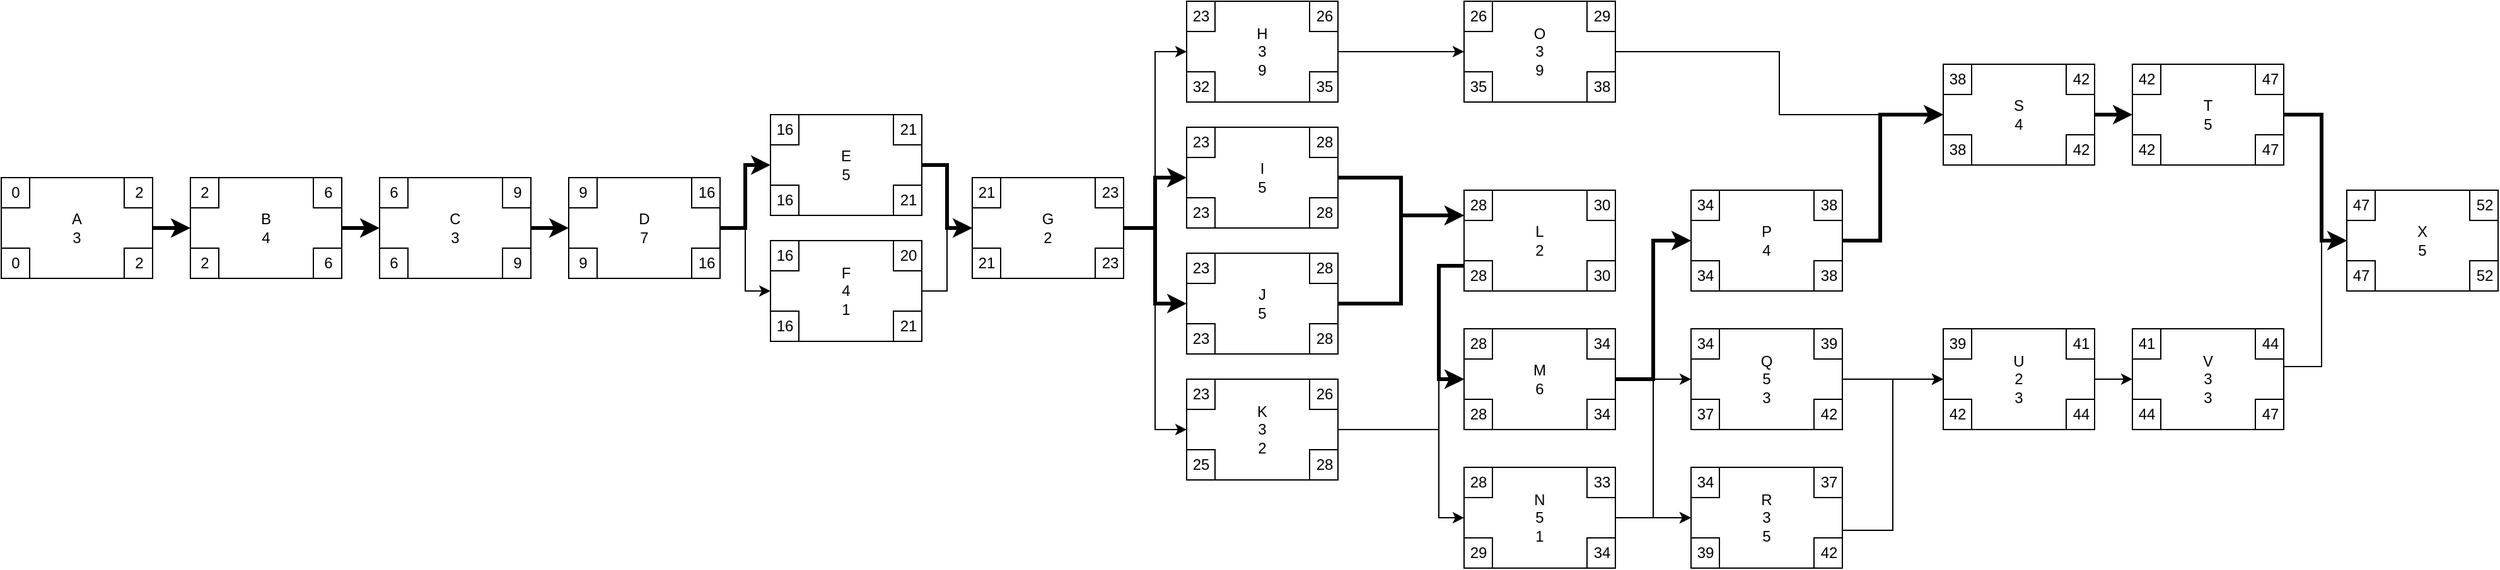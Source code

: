 <mxfile version="15.7.0" type="github">
  <diagram id="p89gda-t_rR-_157VG8q" name="Page-1">
    <mxGraphModel dx="1221" dy="681" grid="1" gridSize="10" guides="1" tooltips="1" connect="1" arrows="1" fold="1" page="1" pageScale="1" pageWidth="1169" pageHeight="827" math="0" shadow="0">
      <root>
        <mxCell id="0" />
        <mxCell id="1" parent="0" />
        <mxCell id="XUeTVqkeQpvu_R8YUDly-65" value="" style="group" parent="1" vertex="1" connectable="0">
          <mxGeometry x="30" y="150" width="120" height="80" as="geometry" />
        </mxCell>
        <mxCell id="XUeTVqkeQpvu_R8YUDly-1" value="A&lt;br&gt;3" style="rounded=0;whiteSpace=wrap;html=1;" parent="XUeTVqkeQpvu_R8YUDly-65" vertex="1">
          <mxGeometry width="120" height="80" as="geometry" />
        </mxCell>
        <mxCell id="XUeTVqkeQpvu_R8YUDly-57" value="0" style="rounded=0;whiteSpace=wrap;html=1;" parent="XUeTVqkeQpvu_R8YUDly-65" vertex="1">
          <mxGeometry y="56" width="22.5" height="24" as="geometry" />
        </mxCell>
        <mxCell id="XUeTVqkeQpvu_R8YUDly-58" value="0" style="rounded=0;whiteSpace=wrap;html=1;" parent="XUeTVqkeQpvu_R8YUDly-65" vertex="1">
          <mxGeometry width="22.5" height="24" as="geometry" />
        </mxCell>
        <mxCell id="XUeTVqkeQpvu_R8YUDly-59" value="2" style="rounded=0;whiteSpace=wrap;html=1;" parent="XUeTVqkeQpvu_R8YUDly-65" vertex="1">
          <mxGeometry x="97.5" width="22.5" height="24" as="geometry" />
        </mxCell>
        <mxCell id="XUeTVqkeQpvu_R8YUDly-60" value="2" style="rounded=0;whiteSpace=wrap;html=1;" parent="XUeTVqkeQpvu_R8YUDly-65" vertex="1">
          <mxGeometry x="97.5" y="56" width="22.5" height="24" as="geometry" />
        </mxCell>
        <mxCell id="XUeTVqkeQpvu_R8YUDly-72" value="" style="group" parent="1" vertex="1" connectable="0">
          <mxGeometry x="180" y="150" width="120" height="80" as="geometry" />
        </mxCell>
        <mxCell id="XUeTVqkeQpvu_R8YUDly-73" value="B&lt;br&gt;4" style="rounded=0;whiteSpace=wrap;html=1;" parent="XUeTVqkeQpvu_R8YUDly-72" vertex="1">
          <mxGeometry width="120" height="80" as="geometry" />
        </mxCell>
        <mxCell id="XUeTVqkeQpvu_R8YUDly-74" value="2" style="rounded=0;whiteSpace=wrap;html=1;" parent="XUeTVqkeQpvu_R8YUDly-72" vertex="1">
          <mxGeometry y="56" width="22.5" height="24" as="geometry" />
        </mxCell>
        <mxCell id="XUeTVqkeQpvu_R8YUDly-75" value="2" style="rounded=0;whiteSpace=wrap;html=1;" parent="XUeTVqkeQpvu_R8YUDly-72" vertex="1">
          <mxGeometry width="22.5" height="24" as="geometry" />
        </mxCell>
        <mxCell id="XUeTVqkeQpvu_R8YUDly-76" value="6" style="rounded=0;whiteSpace=wrap;html=1;" parent="XUeTVqkeQpvu_R8YUDly-72" vertex="1">
          <mxGeometry x="97.5" width="22.5" height="24" as="geometry" />
        </mxCell>
        <mxCell id="XUeTVqkeQpvu_R8YUDly-77" value="6" style="rounded=0;whiteSpace=wrap;html=1;" parent="XUeTVqkeQpvu_R8YUDly-72" vertex="1">
          <mxGeometry x="97.5" y="56" width="22.5" height="24" as="geometry" />
        </mxCell>
        <mxCell id="XUeTVqkeQpvu_R8YUDly-78" value="9" style="group" parent="1" vertex="1" connectable="0">
          <mxGeometry x="330" y="150" width="120" height="80" as="geometry" />
        </mxCell>
        <mxCell id="XUeTVqkeQpvu_R8YUDly-79" value="C&lt;br&gt;3" style="rounded=0;whiteSpace=wrap;html=1;" parent="XUeTVqkeQpvu_R8YUDly-78" vertex="1">
          <mxGeometry width="120" height="80" as="geometry" />
        </mxCell>
        <mxCell id="XUeTVqkeQpvu_R8YUDly-80" value="6" style="rounded=0;whiteSpace=wrap;html=1;" parent="XUeTVqkeQpvu_R8YUDly-78" vertex="1">
          <mxGeometry y="56" width="22.5" height="24" as="geometry" />
        </mxCell>
        <mxCell id="XUeTVqkeQpvu_R8YUDly-81" value="6" style="rounded=0;whiteSpace=wrap;html=1;" parent="XUeTVqkeQpvu_R8YUDly-78" vertex="1">
          <mxGeometry width="22.5" height="24" as="geometry" />
        </mxCell>
        <mxCell id="XUeTVqkeQpvu_R8YUDly-82" value="9" style="rounded=0;whiteSpace=wrap;html=1;" parent="XUeTVqkeQpvu_R8YUDly-78" vertex="1">
          <mxGeometry x="97.5" width="22.5" height="24" as="geometry" />
        </mxCell>
        <mxCell id="XUeTVqkeQpvu_R8YUDly-83" value="9" style="rounded=0;whiteSpace=wrap;html=1;" parent="XUeTVqkeQpvu_R8YUDly-78" vertex="1">
          <mxGeometry x="97.5" y="56" width="22.5" height="24" as="geometry" />
        </mxCell>
        <mxCell id="XUeTVqkeQpvu_R8YUDly-84" value="" style="group" parent="1" vertex="1" connectable="0">
          <mxGeometry x="480" y="150" width="120" height="80" as="geometry" />
        </mxCell>
        <mxCell id="XUeTVqkeQpvu_R8YUDly-85" value="D&lt;br&gt;7" style="rounded=0;whiteSpace=wrap;html=1;" parent="XUeTVqkeQpvu_R8YUDly-84" vertex="1">
          <mxGeometry width="120" height="80" as="geometry" />
        </mxCell>
        <mxCell id="XUeTVqkeQpvu_R8YUDly-86" value="9" style="rounded=0;whiteSpace=wrap;html=1;" parent="XUeTVqkeQpvu_R8YUDly-84" vertex="1">
          <mxGeometry y="56" width="22.5" height="24" as="geometry" />
        </mxCell>
        <mxCell id="XUeTVqkeQpvu_R8YUDly-87" value="9" style="rounded=0;whiteSpace=wrap;html=1;" parent="XUeTVqkeQpvu_R8YUDly-84" vertex="1">
          <mxGeometry width="22.5" height="24" as="geometry" />
        </mxCell>
        <mxCell id="XUeTVqkeQpvu_R8YUDly-88" value="16" style="rounded=0;whiteSpace=wrap;html=1;" parent="XUeTVqkeQpvu_R8YUDly-84" vertex="1">
          <mxGeometry x="97.5" width="22.5" height="24" as="geometry" />
        </mxCell>
        <mxCell id="XUeTVqkeQpvu_R8YUDly-89" value="16" style="rounded=0;whiteSpace=wrap;html=1;" parent="XUeTVqkeQpvu_R8YUDly-84" vertex="1">
          <mxGeometry x="97.5" y="56" width="22.5" height="24" as="geometry" />
        </mxCell>
        <mxCell id="XUeTVqkeQpvu_R8YUDly-96" value="" style="group" parent="1" vertex="1" connectable="0">
          <mxGeometry x="640" y="100" width="120" height="80" as="geometry" />
        </mxCell>
        <mxCell id="XUeTVqkeQpvu_R8YUDly-97" value="E&lt;br&gt;5" style="rounded=0;whiteSpace=wrap;html=1;" parent="XUeTVqkeQpvu_R8YUDly-96" vertex="1">
          <mxGeometry width="120" height="80" as="geometry" />
        </mxCell>
        <mxCell id="XUeTVqkeQpvu_R8YUDly-98" value="16" style="rounded=0;whiteSpace=wrap;html=1;" parent="XUeTVqkeQpvu_R8YUDly-96" vertex="1">
          <mxGeometry y="56" width="22.5" height="24" as="geometry" />
        </mxCell>
        <mxCell id="XUeTVqkeQpvu_R8YUDly-99" value="16" style="rounded=0;whiteSpace=wrap;html=1;" parent="XUeTVqkeQpvu_R8YUDly-96" vertex="1">
          <mxGeometry width="22.5" height="24" as="geometry" />
        </mxCell>
        <mxCell id="XUeTVqkeQpvu_R8YUDly-100" value="21" style="rounded=0;whiteSpace=wrap;html=1;" parent="XUeTVqkeQpvu_R8YUDly-96" vertex="1">
          <mxGeometry x="97.5" width="22.5" height="24" as="geometry" />
        </mxCell>
        <mxCell id="XUeTVqkeQpvu_R8YUDly-101" value="21" style="rounded=0;whiteSpace=wrap;html=1;" parent="XUeTVqkeQpvu_R8YUDly-96" vertex="1">
          <mxGeometry x="97.5" y="56" width="22.5" height="24" as="geometry" />
        </mxCell>
        <mxCell id="XUeTVqkeQpvu_R8YUDly-102" value="" style="group" parent="1" vertex="1" connectable="0">
          <mxGeometry x="640" y="200" width="120" height="80" as="geometry" />
        </mxCell>
        <mxCell id="XUeTVqkeQpvu_R8YUDly-103" value="F&lt;br&gt;4&lt;br&gt;1" style="rounded=0;whiteSpace=wrap;html=1;" parent="XUeTVqkeQpvu_R8YUDly-102" vertex="1">
          <mxGeometry width="120" height="80" as="geometry" />
        </mxCell>
        <mxCell id="XUeTVqkeQpvu_R8YUDly-104" value="16" style="rounded=0;whiteSpace=wrap;html=1;" parent="XUeTVqkeQpvu_R8YUDly-102" vertex="1">
          <mxGeometry y="56" width="22.5" height="24" as="geometry" />
        </mxCell>
        <mxCell id="XUeTVqkeQpvu_R8YUDly-105" value="16" style="rounded=0;whiteSpace=wrap;html=1;" parent="XUeTVqkeQpvu_R8YUDly-102" vertex="1">
          <mxGeometry width="22.5" height="24" as="geometry" />
        </mxCell>
        <mxCell id="XUeTVqkeQpvu_R8YUDly-106" value="20" style="rounded=0;whiteSpace=wrap;html=1;" parent="XUeTVqkeQpvu_R8YUDly-102" vertex="1">
          <mxGeometry x="97.5" width="22.5" height="24" as="geometry" />
        </mxCell>
        <mxCell id="XUeTVqkeQpvu_R8YUDly-107" value="21" style="rounded=0;whiteSpace=wrap;html=1;" parent="XUeTVqkeQpvu_R8YUDly-102" vertex="1">
          <mxGeometry x="97.5" y="56" width="22.5" height="24" as="geometry" />
        </mxCell>
        <mxCell id="XUeTVqkeQpvu_R8YUDly-108" value="" style="group" parent="1" vertex="1" connectable="0">
          <mxGeometry x="970" y="210" width="120" height="80" as="geometry" />
        </mxCell>
        <mxCell id="XUeTVqkeQpvu_R8YUDly-109" value="J&lt;br&gt;5" style="rounded=0;whiteSpace=wrap;html=1;" parent="XUeTVqkeQpvu_R8YUDly-108" vertex="1">
          <mxGeometry width="120" height="80" as="geometry" />
        </mxCell>
        <mxCell id="XUeTVqkeQpvu_R8YUDly-110" value="23" style="rounded=0;whiteSpace=wrap;html=1;" parent="XUeTVqkeQpvu_R8YUDly-108" vertex="1">
          <mxGeometry y="56" width="22.5" height="24" as="geometry" />
        </mxCell>
        <mxCell id="XUeTVqkeQpvu_R8YUDly-111" value="23" style="rounded=0;whiteSpace=wrap;html=1;" parent="XUeTVqkeQpvu_R8YUDly-108" vertex="1">
          <mxGeometry width="22.5" height="24" as="geometry" />
        </mxCell>
        <mxCell id="XUeTVqkeQpvu_R8YUDly-112" value="28" style="rounded=0;whiteSpace=wrap;html=1;" parent="XUeTVqkeQpvu_R8YUDly-108" vertex="1">
          <mxGeometry x="97.5" width="22.5" height="24" as="geometry" />
        </mxCell>
        <mxCell id="XUeTVqkeQpvu_R8YUDly-113" value="28" style="rounded=0;whiteSpace=wrap;html=1;" parent="XUeTVqkeQpvu_R8YUDly-108" vertex="1">
          <mxGeometry x="97.5" y="56" width="22.5" height="24" as="geometry" />
        </mxCell>
        <mxCell id="XUeTVqkeQpvu_R8YUDly-114" value="" style="group" parent="1" vertex="1" connectable="0">
          <mxGeometry x="970" y="10" width="120" height="80" as="geometry" />
        </mxCell>
        <mxCell id="XUeTVqkeQpvu_R8YUDly-115" value="H&lt;br&gt;3&lt;br&gt;9" style="rounded=0;whiteSpace=wrap;html=1;" parent="XUeTVqkeQpvu_R8YUDly-114" vertex="1">
          <mxGeometry width="120" height="80" as="geometry" />
        </mxCell>
        <mxCell id="XUeTVqkeQpvu_R8YUDly-116" value="32" style="rounded=0;whiteSpace=wrap;html=1;" parent="XUeTVqkeQpvu_R8YUDly-114" vertex="1">
          <mxGeometry y="56" width="22.5" height="24" as="geometry" />
        </mxCell>
        <mxCell id="XUeTVqkeQpvu_R8YUDly-117" value="23" style="rounded=0;whiteSpace=wrap;html=1;" parent="XUeTVqkeQpvu_R8YUDly-114" vertex="1">
          <mxGeometry width="22.5" height="24" as="geometry" />
        </mxCell>
        <mxCell id="XUeTVqkeQpvu_R8YUDly-118" value="26" style="rounded=0;whiteSpace=wrap;html=1;" parent="XUeTVqkeQpvu_R8YUDly-114" vertex="1">
          <mxGeometry x="97.5" width="22.5" height="24" as="geometry" />
        </mxCell>
        <mxCell id="XUeTVqkeQpvu_R8YUDly-119" value="35" style="rounded=0;whiteSpace=wrap;html=1;" parent="XUeTVqkeQpvu_R8YUDly-114" vertex="1">
          <mxGeometry x="97.5" y="56" width="22.5" height="24" as="geometry" />
        </mxCell>
        <mxCell id="XUeTVqkeQpvu_R8YUDly-120" value="" style="group" parent="1" vertex="1" connectable="0">
          <mxGeometry x="970" y="110" width="120" height="80" as="geometry" />
        </mxCell>
        <mxCell id="XUeTVqkeQpvu_R8YUDly-121" value="I&lt;br&gt;5" style="rounded=0;whiteSpace=wrap;html=1;" parent="XUeTVqkeQpvu_R8YUDly-120" vertex="1">
          <mxGeometry width="120" height="80" as="geometry" />
        </mxCell>
        <mxCell id="XUeTVqkeQpvu_R8YUDly-122" value="23" style="rounded=0;whiteSpace=wrap;html=1;" parent="XUeTVqkeQpvu_R8YUDly-120" vertex="1">
          <mxGeometry y="56" width="22.5" height="24" as="geometry" />
        </mxCell>
        <mxCell id="XUeTVqkeQpvu_R8YUDly-123" value="23" style="rounded=0;whiteSpace=wrap;html=1;" parent="XUeTVqkeQpvu_R8YUDly-120" vertex="1">
          <mxGeometry width="22.5" height="24" as="geometry" />
        </mxCell>
        <mxCell id="XUeTVqkeQpvu_R8YUDly-124" value="28" style="rounded=0;whiteSpace=wrap;html=1;" parent="XUeTVqkeQpvu_R8YUDly-120" vertex="1">
          <mxGeometry x="97.5" width="22.5" height="24" as="geometry" />
        </mxCell>
        <mxCell id="XUeTVqkeQpvu_R8YUDly-125" value="28" style="rounded=0;whiteSpace=wrap;html=1;" parent="XUeTVqkeQpvu_R8YUDly-120" vertex="1">
          <mxGeometry x="97.5" y="56" width="22.5" height="24" as="geometry" />
        </mxCell>
        <mxCell id="XUeTVqkeQpvu_R8YUDly-126" value="" style="group" parent="1" vertex="1" connectable="0">
          <mxGeometry x="800" y="150" width="120" height="80" as="geometry" />
        </mxCell>
        <mxCell id="XUeTVqkeQpvu_R8YUDly-127" value="G&lt;br&gt;2" style="rounded=0;whiteSpace=wrap;html=1;" parent="XUeTVqkeQpvu_R8YUDly-126" vertex="1">
          <mxGeometry width="120" height="80" as="geometry" />
        </mxCell>
        <mxCell id="XUeTVqkeQpvu_R8YUDly-128" value="21" style="rounded=0;whiteSpace=wrap;html=1;" parent="XUeTVqkeQpvu_R8YUDly-126" vertex="1">
          <mxGeometry y="56" width="22.5" height="24" as="geometry" />
        </mxCell>
        <mxCell id="XUeTVqkeQpvu_R8YUDly-129" value="21" style="rounded=0;whiteSpace=wrap;html=1;" parent="XUeTVqkeQpvu_R8YUDly-126" vertex="1">
          <mxGeometry width="22.5" height="24" as="geometry" />
        </mxCell>
        <mxCell id="XUeTVqkeQpvu_R8YUDly-130" value="23" style="rounded=0;whiteSpace=wrap;html=1;" parent="XUeTVqkeQpvu_R8YUDly-126" vertex="1">
          <mxGeometry x="97.5" width="22.5" height="24" as="geometry" />
        </mxCell>
        <mxCell id="XUeTVqkeQpvu_R8YUDly-131" value="23" style="rounded=0;whiteSpace=wrap;html=1;" parent="XUeTVqkeQpvu_R8YUDly-126" vertex="1">
          <mxGeometry x="97.5" y="56" width="22.5" height="24" as="geometry" />
        </mxCell>
        <mxCell id="XUeTVqkeQpvu_R8YUDly-132" value="" style="group" parent="1" vertex="1" connectable="0">
          <mxGeometry x="970" y="310" width="120" height="80" as="geometry" />
        </mxCell>
        <mxCell id="XUeTVqkeQpvu_R8YUDly-133" value="K&lt;br&gt;3&lt;br&gt;2" style="rounded=0;whiteSpace=wrap;html=1;" parent="XUeTVqkeQpvu_R8YUDly-132" vertex="1">
          <mxGeometry width="120" height="80" as="geometry" />
        </mxCell>
        <mxCell id="XUeTVqkeQpvu_R8YUDly-134" value="25" style="rounded=0;whiteSpace=wrap;html=1;" parent="XUeTVqkeQpvu_R8YUDly-132" vertex="1">
          <mxGeometry y="56" width="22.5" height="24" as="geometry" />
        </mxCell>
        <mxCell id="XUeTVqkeQpvu_R8YUDly-135" value="23" style="rounded=0;whiteSpace=wrap;html=1;" parent="XUeTVqkeQpvu_R8YUDly-132" vertex="1">
          <mxGeometry width="22.5" height="24" as="geometry" />
        </mxCell>
        <mxCell id="XUeTVqkeQpvu_R8YUDly-136" value="26" style="rounded=0;whiteSpace=wrap;html=1;" parent="XUeTVqkeQpvu_R8YUDly-132" vertex="1">
          <mxGeometry x="97.5" width="22.5" height="24" as="geometry" />
        </mxCell>
        <mxCell id="XUeTVqkeQpvu_R8YUDly-137" value="28" style="rounded=0;whiteSpace=wrap;html=1;" parent="XUeTVqkeQpvu_R8YUDly-132" vertex="1">
          <mxGeometry x="97.5" y="56" width="22.5" height="24" as="geometry" />
        </mxCell>
        <mxCell id="XUeTVqkeQpvu_R8YUDly-138" value="28" style="group" parent="1" vertex="1" connectable="0">
          <mxGeometry x="1190" y="160" width="120" height="80" as="geometry" />
        </mxCell>
        <mxCell id="XUeTVqkeQpvu_R8YUDly-139" value="L&lt;br&gt;2" style="rounded=0;whiteSpace=wrap;html=1;" parent="XUeTVqkeQpvu_R8YUDly-138" vertex="1">
          <mxGeometry width="120" height="80" as="geometry" />
        </mxCell>
        <mxCell id="XUeTVqkeQpvu_R8YUDly-140" value="28" style="rounded=0;whiteSpace=wrap;html=1;" parent="XUeTVqkeQpvu_R8YUDly-138" vertex="1">
          <mxGeometry y="56" width="22.5" height="24" as="geometry" />
        </mxCell>
        <mxCell id="XUeTVqkeQpvu_R8YUDly-141" value="28" style="rounded=0;whiteSpace=wrap;html=1;" parent="XUeTVqkeQpvu_R8YUDly-138" vertex="1">
          <mxGeometry width="22.5" height="24" as="geometry" />
        </mxCell>
        <mxCell id="XUeTVqkeQpvu_R8YUDly-142" value="30" style="rounded=0;whiteSpace=wrap;html=1;" parent="XUeTVqkeQpvu_R8YUDly-138" vertex="1">
          <mxGeometry x="97.5" width="22.5" height="24" as="geometry" />
        </mxCell>
        <mxCell id="XUeTVqkeQpvu_R8YUDly-143" value="30" style="rounded=0;whiteSpace=wrap;html=1;" parent="XUeTVqkeQpvu_R8YUDly-138" vertex="1">
          <mxGeometry x="97.5" y="56" width="22.5" height="24" as="geometry" />
        </mxCell>
        <mxCell id="XUeTVqkeQpvu_R8YUDly-144" value="" style="group" parent="1" vertex="1" connectable="0">
          <mxGeometry x="1190" y="10" width="120" height="80" as="geometry" />
        </mxCell>
        <mxCell id="XUeTVqkeQpvu_R8YUDly-145" value="O&lt;br&gt;3&lt;br&gt;9" style="rounded=0;whiteSpace=wrap;html=1;" parent="XUeTVqkeQpvu_R8YUDly-144" vertex="1">
          <mxGeometry width="120" height="80" as="geometry" />
        </mxCell>
        <mxCell id="XUeTVqkeQpvu_R8YUDly-146" value="35" style="rounded=0;whiteSpace=wrap;html=1;" parent="XUeTVqkeQpvu_R8YUDly-144" vertex="1">
          <mxGeometry y="56" width="22.5" height="24" as="geometry" />
        </mxCell>
        <mxCell id="XUeTVqkeQpvu_R8YUDly-147" value="26" style="rounded=0;whiteSpace=wrap;html=1;" parent="XUeTVqkeQpvu_R8YUDly-144" vertex="1">
          <mxGeometry width="22.5" height="24" as="geometry" />
        </mxCell>
        <mxCell id="XUeTVqkeQpvu_R8YUDly-148" value="29" style="rounded=0;whiteSpace=wrap;html=1;" parent="XUeTVqkeQpvu_R8YUDly-144" vertex="1">
          <mxGeometry x="97.5" width="22.5" height="24" as="geometry" />
        </mxCell>
        <mxCell id="XUeTVqkeQpvu_R8YUDly-149" value="38" style="rounded=0;whiteSpace=wrap;html=1;" parent="XUeTVqkeQpvu_R8YUDly-144" vertex="1">
          <mxGeometry x="97.5" y="56" width="22.5" height="24" as="geometry" />
        </mxCell>
        <mxCell id="XUeTVqkeQpvu_R8YUDly-150" value="34" style="group" parent="1" vertex="1" connectable="0">
          <mxGeometry x="1190" y="270" width="120" height="80" as="geometry" />
        </mxCell>
        <mxCell id="XUeTVqkeQpvu_R8YUDly-151" value="M&lt;br&gt;6" style="rounded=0;whiteSpace=wrap;html=1;" parent="XUeTVqkeQpvu_R8YUDly-150" vertex="1">
          <mxGeometry width="120" height="80" as="geometry" />
        </mxCell>
        <mxCell id="XUeTVqkeQpvu_R8YUDly-152" value="28" style="rounded=0;whiteSpace=wrap;html=1;" parent="XUeTVqkeQpvu_R8YUDly-150" vertex="1">
          <mxGeometry y="56" width="22.5" height="24" as="geometry" />
        </mxCell>
        <mxCell id="XUeTVqkeQpvu_R8YUDly-153" value="28" style="rounded=0;whiteSpace=wrap;html=1;" parent="XUeTVqkeQpvu_R8YUDly-150" vertex="1">
          <mxGeometry width="22.5" height="24" as="geometry" />
        </mxCell>
        <mxCell id="XUeTVqkeQpvu_R8YUDly-154" value="34" style="rounded=0;whiteSpace=wrap;html=1;" parent="XUeTVqkeQpvu_R8YUDly-150" vertex="1">
          <mxGeometry x="97.5" width="22.5" height="24" as="geometry" />
        </mxCell>
        <mxCell id="XUeTVqkeQpvu_R8YUDly-155" value="34" style="rounded=0;whiteSpace=wrap;html=1;" parent="XUeTVqkeQpvu_R8YUDly-150" vertex="1">
          <mxGeometry x="97.5" y="56" width="22.5" height="24" as="geometry" />
        </mxCell>
        <mxCell id="XUeTVqkeQpvu_R8YUDly-156" value="" style="group" parent="1" vertex="1" connectable="0">
          <mxGeometry x="1190" y="380" width="120" height="80" as="geometry" />
        </mxCell>
        <mxCell id="XUeTVqkeQpvu_R8YUDly-157" value="N&lt;br&gt;5&lt;br&gt;1" style="rounded=0;whiteSpace=wrap;html=1;" parent="XUeTVqkeQpvu_R8YUDly-156" vertex="1">
          <mxGeometry width="120" height="80" as="geometry" />
        </mxCell>
        <mxCell id="XUeTVqkeQpvu_R8YUDly-158" value="29" style="rounded=0;whiteSpace=wrap;html=1;" parent="XUeTVqkeQpvu_R8YUDly-156" vertex="1">
          <mxGeometry y="56" width="22.5" height="24" as="geometry" />
        </mxCell>
        <mxCell id="XUeTVqkeQpvu_R8YUDly-159" value="28" style="rounded=0;whiteSpace=wrap;html=1;" parent="XUeTVqkeQpvu_R8YUDly-156" vertex="1">
          <mxGeometry width="22.5" height="24" as="geometry" />
        </mxCell>
        <mxCell id="XUeTVqkeQpvu_R8YUDly-160" value="33" style="rounded=0;whiteSpace=wrap;html=1;" parent="XUeTVqkeQpvu_R8YUDly-156" vertex="1">
          <mxGeometry x="97.5" width="22.5" height="24" as="geometry" />
        </mxCell>
        <mxCell id="XUeTVqkeQpvu_R8YUDly-161" value="34" style="rounded=0;whiteSpace=wrap;html=1;" parent="XUeTVqkeQpvu_R8YUDly-156" vertex="1">
          <mxGeometry x="97.5" y="56" width="22.5" height="24" as="geometry" />
        </mxCell>
        <mxCell id="XUeTVqkeQpvu_R8YUDly-162" value="" style="group" parent="1" vertex="1" connectable="0">
          <mxGeometry x="1370" y="160" width="120" height="80" as="geometry" />
        </mxCell>
        <mxCell id="XUeTVqkeQpvu_R8YUDly-163" value="P&lt;br&gt;4&lt;span style=&quot;color: rgba(0 , 0 , 0 , 0) ; font-family: monospace ; font-size: 0px&quot;&gt;%3CmxGraphModel%3E%3Croot%3E%3CmxCell%20id%3D%220%22%2F%3E%3CmxCell%20id%3D%221%22%20parent%3D%220%22%2F%3E%3CmxCell%20id%3D%222%22%20value%3D%22%22%20style%3D%22group%22%20vertex%3D%221%22%20connectable%3D%220%22%20parent%3D%221%22%3E%3CmxGeometry%20x%3D%221169%22%20y%3D%22120%22%20width%3D%22120%22%20height%3D%2280%22%20as%3D%22geometry%22%2F%3E%3C%2FmxCell%3E%3CmxCell%20id%3D%223%22%20value%3D%22L%26lt%3Bbr%26gt%3B2%22%20style%3D%22rounded%3D0%3BwhiteSpace%3Dwrap%3Bhtml%3D1%3B%22%20vertex%3D%221%22%20parent%3D%222%22%3E%3CmxGeometry%20width%3D%22120%22%20height%3D%2280%22%20as%3D%22geometry%22%2F%3E%3C%2FmxCell%3E%3CmxCell%20id%3D%224%22%20value%3D%22%22%20style%3D%22rounded%3D0%3BwhiteSpace%3Dwrap%3Bhtml%3D1%3B%22%20vertex%3D%221%22%20parent%3D%222%22%3E%3CmxGeometry%20y%3D%2256%22%20width%3D%2222.5%22%20height%3D%2224%22%20as%3D%22geometry%22%2F%3E%3C%2FmxCell%3E%3CmxCell%20id%3D%225%22%20value%3D%220%22%20style%3D%22rounded%3D0%3BwhiteSpace%3Dwrap%3Bhtml%3D1%3B%22%20vertex%3D%221%22%20parent%3D%222%22%3E%3CmxGeometry%20width%3D%2222.5%22%20height%3D%2224%22%20as%3D%22geometry%22%2F%3E%3C%2FmxCell%3E%3CmxCell%20id%3D%226%22%20value%3D%22%22%20style%3D%22rounded%3D0%3BwhiteSpace%3Dwrap%3Bhtml%3D1%3B%22%20vertex%3D%221%22%20parent%3D%222%22%3E%3CmxGeometry%20x%3D%2297.5%22%20width%3D%2222.5%22%20height%3D%2224%22%20as%3D%22geometry%22%2F%3E%3C%2FmxCell%3E%3CmxCell%20id%3D%227%22%20value%3D%22%22%20style%3D%22rounded%3D0%3BwhiteSpace%3Dwrap%3Bhtml%3D1%3B%22%20vertex%3D%221%22%20parent%3D%222%22%3E%3CmxGeometry%20x%3D%2297.5%22%20y%3D%2256%22%20width%3D%2222.5%22%20height%3D%2224%22%20as%3D%22geometry%22%2F%3E%3C%2FmxCell%3E%3C%2Froot%3E%3C%2FmxGraphModel%3E&lt;/span&gt;" style="rounded=0;whiteSpace=wrap;html=1;" parent="XUeTVqkeQpvu_R8YUDly-162" vertex="1">
          <mxGeometry width="120" height="80" as="geometry" />
        </mxCell>
        <mxCell id="XUeTVqkeQpvu_R8YUDly-164" value="34" style="rounded=0;whiteSpace=wrap;html=1;" parent="XUeTVqkeQpvu_R8YUDly-162" vertex="1">
          <mxGeometry y="56" width="22.5" height="24" as="geometry" />
        </mxCell>
        <mxCell id="XUeTVqkeQpvu_R8YUDly-165" value="34" style="rounded=0;whiteSpace=wrap;html=1;" parent="XUeTVqkeQpvu_R8YUDly-162" vertex="1">
          <mxGeometry width="22.5" height="24" as="geometry" />
        </mxCell>
        <mxCell id="XUeTVqkeQpvu_R8YUDly-166" value="38" style="rounded=0;whiteSpace=wrap;html=1;" parent="XUeTVqkeQpvu_R8YUDly-162" vertex="1">
          <mxGeometry x="97.5" width="22.5" height="24" as="geometry" />
        </mxCell>
        <mxCell id="XUeTVqkeQpvu_R8YUDly-167" value="38" style="rounded=0;whiteSpace=wrap;html=1;" parent="XUeTVqkeQpvu_R8YUDly-162" vertex="1">
          <mxGeometry x="97.5" y="56" width="22.5" height="24" as="geometry" />
        </mxCell>
        <mxCell id="XUeTVqkeQpvu_R8YUDly-168" value="" style="group" parent="1" vertex="1" connectable="0">
          <mxGeometry x="1370" y="270" width="120" height="80" as="geometry" />
        </mxCell>
        <mxCell id="XUeTVqkeQpvu_R8YUDly-169" value="Q&lt;br&gt;5&lt;br&gt;3" style="rounded=0;whiteSpace=wrap;html=1;" parent="XUeTVqkeQpvu_R8YUDly-168" vertex="1">
          <mxGeometry width="120" height="80" as="geometry" />
        </mxCell>
        <mxCell id="XUeTVqkeQpvu_R8YUDly-170" value="37" style="rounded=0;whiteSpace=wrap;html=1;" parent="XUeTVqkeQpvu_R8YUDly-168" vertex="1">
          <mxGeometry y="56" width="22.5" height="24" as="geometry" />
        </mxCell>
        <mxCell id="XUeTVqkeQpvu_R8YUDly-171" value="34" style="rounded=0;whiteSpace=wrap;html=1;" parent="XUeTVqkeQpvu_R8YUDly-168" vertex="1">
          <mxGeometry width="22.5" height="24" as="geometry" />
        </mxCell>
        <mxCell id="XUeTVqkeQpvu_R8YUDly-172" value="39" style="rounded=0;whiteSpace=wrap;html=1;" parent="XUeTVqkeQpvu_R8YUDly-168" vertex="1">
          <mxGeometry x="97.5" width="22.5" height="24" as="geometry" />
        </mxCell>
        <mxCell id="XUeTVqkeQpvu_R8YUDly-173" value="42" style="rounded=0;whiteSpace=wrap;html=1;" parent="XUeTVqkeQpvu_R8YUDly-168" vertex="1">
          <mxGeometry x="97.5" y="56" width="22.5" height="24" as="geometry" />
        </mxCell>
        <mxCell id="XUeTVqkeQpvu_R8YUDly-174" value="36" style="group" parent="1" vertex="1" connectable="0">
          <mxGeometry x="1370" y="380" width="120" height="80" as="geometry" />
        </mxCell>
        <mxCell id="XUeTVqkeQpvu_R8YUDly-175" value="R&lt;br&gt;3&lt;br&gt;5" style="rounded=0;whiteSpace=wrap;html=1;" parent="XUeTVqkeQpvu_R8YUDly-174" vertex="1">
          <mxGeometry width="120" height="80" as="geometry" />
        </mxCell>
        <mxCell id="XUeTVqkeQpvu_R8YUDly-176" value="39" style="rounded=0;whiteSpace=wrap;html=1;" parent="XUeTVqkeQpvu_R8YUDly-174" vertex="1">
          <mxGeometry y="56" width="22.5" height="24" as="geometry" />
        </mxCell>
        <mxCell id="XUeTVqkeQpvu_R8YUDly-177" value="34" style="rounded=0;whiteSpace=wrap;html=1;" parent="XUeTVqkeQpvu_R8YUDly-174" vertex="1">
          <mxGeometry width="22.5" height="24" as="geometry" />
        </mxCell>
        <mxCell id="XUeTVqkeQpvu_R8YUDly-178" value="37" style="rounded=0;whiteSpace=wrap;html=1;" parent="XUeTVqkeQpvu_R8YUDly-174" vertex="1">
          <mxGeometry x="97.5" width="22.5" height="24" as="geometry" />
        </mxCell>
        <mxCell id="XUeTVqkeQpvu_R8YUDly-179" value="42" style="rounded=0;whiteSpace=wrap;html=1;" parent="XUeTVqkeQpvu_R8YUDly-174" vertex="1">
          <mxGeometry x="97.5" y="56" width="22.5" height="24" as="geometry" />
        </mxCell>
        <mxCell id="XUeTVqkeQpvu_R8YUDly-180" value="" style="group" parent="1" vertex="1" connectable="0">
          <mxGeometry x="1570" y="60" width="120" height="80" as="geometry" />
        </mxCell>
        <mxCell id="XUeTVqkeQpvu_R8YUDly-181" value="S&lt;br&gt;4" style="rounded=0;whiteSpace=wrap;html=1;" parent="XUeTVqkeQpvu_R8YUDly-180" vertex="1">
          <mxGeometry width="120" height="80" as="geometry" />
        </mxCell>
        <mxCell id="XUeTVqkeQpvu_R8YUDly-182" value="38" style="rounded=0;whiteSpace=wrap;html=1;" parent="XUeTVqkeQpvu_R8YUDly-180" vertex="1">
          <mxGeometry y="56" width="22.5" height="24" as="geometry" />
        </mxCell>
        <mxCell id="XUeTVqkeQpvu_R8YUDly-183" value="38" style="rounded=0;whiteSpace=wrap;html=1;" parent="XUeTVqkeQpvu_R8YUDly-180" vertex="1">
          <mxGeometry width="22.5" height="24" as="geometry" />
        </mxCell>
        <mxCell id="XUeTVqkeQpvu_R8YUDly-184" value="42" style="rounded=0;whiteSpace=wrap;html=1;" parent="XUeTVqkeQpvu_R8YUDly-180" vertex="1">
          <mxGeometry x="97.5" width="22.5" height="24" as="geometry" />
        </mxCell>
        <mxCell id="XUeTVqkeQpvu_R8YUDly-185" value="42" style="rounded=0;whiteSpace=wrap;html=1;" parent="XUeTVqkeQpvu_R8YUDly-180" vertex="1">
          <mxGeometry x="97.5" y="56" width="22.5" height="24" as="geometry" />
        </mxCell>
        <mxCell id="XUeTVqkeQpvu_R8YUDly-186" value="" style="group" parent="1" vertex="1" connectable="0">
          <mxGeometry x="1720" y="60" width="120" height="80" as="geometry" />
        </mxCell>
        <mxCell id="XUeTVqkeQpvu_R8YUDly-187" value="T&lt;br&gt;5" style="rounded=0;whiteSpace=wrap;html=1;" parent="XUeTVqkeQpvu_R8YUDly-186" vertex="1">
          <mxGeometry width="120" height="80" as="geometry" />
        </mxCell>
        <mxCell id="XUeTVqkeQpvu_R8YUDly-188" value="42" style="rounded=0;whiteSpace=wrap;html=1;" parent="XUeTVqkeQpvu_R8YUDly-186" vertex="1">
          <mxGeometry y="56" width="22.5" height="24" as="geometry" />
        </mxCell>
        <mxCell id="XUeTVqkeQpvu_R8YUDly-189" value="42" style="rounded=0;whiteSpace=wrap;html=1;" parent="XUeTVqkeQpvu_R8YUDly-186" vertex="1">
          <mxGeometry width="22.5" height="24" as="geometry" />
        </mxCell>
        <mxCell id="XUeTVqkeQpvu_R8YUDly-190" value="47" style="rounded=0;whiteSpace=wrap;html=1;" parent="XUeTVqkeQpvu_R8YUDly-186" vertex="1">
          <mxGeometry x="97.5" width="22.5" height="24" as="geometry" />
        </mxCell>
        <mxCell id="XUeTVqkeQpvu_R8YUDly-191" value="47" style="rounded=0;whiteSpace=wrap;html=1;" parent="XUeTVqkeQpvu_R8YUDly-186" vertex="1">
          <mxGeometry x="97.5" y="56" width="22.5" height="24" as="geometry" />
        </mxCell>
        <mxCell id="XUeTVqkeQpvu_R8YUDly-192" value="" style="group" parent="1" vertex="1" connectable="0">
          <mxGeometry x="1570" y="270" width="120" height="80" as="geometry" />
        </mxCell>
        <mxCell id="XUeTVqkeQpvu_R8YUDly-193" value="U&lt;br&gt;2&lt;br&gt;3" style="rounded=0;whiteSpace=wrap;html=1;" parent="XUeTVqkeQpvu_R8YUDly-192" vertex="1">
          <mxGeometry width="120" height="80" as="geometry" />
        </mxCell>
        <mxCell id="XUeTVqkeQpvu_R8YUDly-194" value="42" style="rounded=0;whiteSpace=wrap;html=1;" parent="XUeTVqkeQpvu_R8YUDly-192" vertex="1">
          <mxGeometry y="56" width="22.5" height="24" as="geometry" />
        </mxCell>
        <mxCell id="XUeTVqkeQpvu_R8YUDly-195" value="39" style="rounded=0;whiteSpace=wrap;html=1;" parent="XUeTVqkeQpvu_R8YUDly-192" vertex="1">
          <mxGeometry width="22.5" height="24" as="geometry" />
        </mxCell>
        <mxCell id="XUeTVqkeQpvu_R8YUDly-196" value="41" style="rounded=0;whiteSpace=wrap;html=1;" parent="XUeTVqkeQpvu_R8YUDly-192" vertex="1">
          <mxGeometry x="97.5" width="22.5" height="24" as="geometry" />
        </mxCell>
        <mxCell id="XUeTVqkeQpvu_R8YUDly-197" value="44" style="rounded=0;whiteSpace=wrap;html=1;" parent="XUeTVqkeQpvu_R8YUDly-192" vertex="1">
          <mxGeometry x="97.5" y="56" width="22.5" height="24" as="geometry" />
        </mxCell>
        <mxCell id="XUeTVqkeQpvu_R8YUDly-210" value="" style="group" parent="1" vertex="1" connectable="0">
          <mxGeometry x="1720" y="270" width="120" height="80" as="geometry" />
        </mxCell>
        <mxCell id="XUeTVqkeQpvu_R8YUDly-211" value="V&lt;br&gt;3&lt;br&gt;3" style="rounded=0;whiteSpace=wrap;html=1;" parent="XUeTVqkeQpvu_R8YUDly-210" vertex="1">
          <mxGeometry width="120" height="80" as="geometry" />
        </mxCell>
        <mxCell id="XUeTVqkeQpvu_R8YUDly-212" value="44" style="rounded=0;whiteSpace=wrap;html=1;" parent="XUeTVqkeQpvu_R8YUDly-210" vertex="1">
          <mxGeometry y="56" width="22.5" height="24" as="geometry" />
        </mxCell>
        <mxCell id="XUeTVqkeQpvu_R8YUDly-213" value="41" style="rounded=0;whiteSpace=wrap;html=1;" parent="XUeTVqkeQpvu_R8YUDly-210" vertex="1">
          <mxGeometry width="22.5" height="24" as="geometry" />
        </mxCell>
        <mxCell id="XUeTVqkeQpvu_R8YUDly-214" value="44" style="rounded=0;whiteSpace=wrap;html=1;" parent="XUeTVqkeQpvu_R8YUDly-210" vertex="1">
          <mxGeometry x="97.5" width="22.5" height="24" as="geometry" />
        </mxCell>
        <mxCell id="XUeTVqkeQpvu_R8YUDly-215" value="47" style="rounded=0;whiteSpace=wrap;html=1;" parent="XUeTVqkeQpvu_R8YUDly-210" vertex="1">
          <mxGeometry x="97.5" y="56" width="22.5" height="24" as="geometry" />
        </mxCell>
        <mxCell id="XUeTVqkeQpvu_R8YUDly-216" value="" style="group" parent="1" vertex="1" connectable="0">
          <mxGeometry x="1890" y="160" width="120" height="80" as="geometry" />
        </mxCell>
        <mxCell id="XUeTVqkeQpvu_R8YUDly-217" value="X&lt;br&gt;5" style="rounded=0;whiteSpace=wrap;html=1;" parent="XUeTVqkeQpvu_R8YUDly-216" vertex="1">
          <mxGeometry width="120" height="80" as="geometry" />
        </mxCell>
        <mxCell id="XUeTVqkeQpvu_R8YUDly-218" value="47" style="rounded=0;whiteSpace=wrap;html=1;" parent="XUeTVqkeQpvu_R8YUDly-216" vertex="1">
          <mxGeometry y="56" width="22.5" height="24" as="geometry" />
        </mxCell>
        <mxCell id="XUeTVqkeQpvu_R8YUDly-219" value="47" style="rounded=0;whiteSpace=wrap;html=1;" parent="XUeTVqkeQpvu_R8YUDly-216" vertex="1">
          <mxGeometry width="22.5" height="24" as="geometry" />
        </mxCell>
        <mxCell id="XUeTVqkeQpvu_R8YUDly-220" value="52" style="rounded=0;whiteSpace=wrap;html=1;" parent="XUeTVqkeQpvu_R8YUDly-216" vertex="1">
          <mxGeometry x="97.5" width="22.5" height="24" as="geometry" />
        </mxCell>
        <mxCell id="XUeTVqkeQpvu_R8YUDly-221" value="52" style="rounded=0;whiteSpace=wrap;html=1;" parent="XUeTVqkeQpvu_R8YUDly-216" vertex="1">
          <mxGeometry x="97.5" y="56" width="22.5" height="24" as="geometry" />
        </mxCell>
        <mxCell id="EsxMXQqpEsJGf9bAp2gq-1" style="edgeStyle=orthogonalEdgeStyle;rounded=0;orthogonalLoop=1;jettySize=auto;html=1;strokeWidth=3;" parent="1" source="XUeTVqkeQpvu_R8YUDly-1" target="XUeTVqkeQpvu_R8YUDly-73" edge="1">
          <mxGeometry relative="1" as="geometry" />
        </mxCell>
        <mxCell id="EsxMXQqpEsJGf9bAp2gq-2" style="edgeStyle=orthogonalEdgeStyle;rounded=0;orthogonalLoop=1;jettySize=auto;html=1;strokeWidth=3;" parent="1" source="XUeTVqkeQpvu_R8YUDly-73" target="XUeTVqkeQpvu_R8YUDly-79" edge="1">
          <mxGeometry relative="1" as="geometry" />
        </mxCell>
        <mxCell id="EsxMXQqpEsJGf9bAp2gq-3" style="edgeStyle=orthogonalEdgeStyle;rounded=0;orthogonalLoop=1;jettySize=auto;html=1;strokeWidth=3;" parent="1" source="XUeTVqkeQpvu_R8YUDly-79" target="XUeTVqkeQpvu_R8YUDly-85" edge="1">
          <mxGeometry relative="1" as="geometry" />
        </mxCell>
        <mxCell id="EsxMXQqpEsJGf9bAp2gq-6" style="edgeStyle=orthogonalEdgeStyle;rounded=0;orthogonalLoop=1;jettySize=auto;html=1;" parent="1" source="XUeTVqkeQpvu_R8YUDly-85" target="XUeTVqkeQpvu_R8YUDly-103" edge="1">
          <mxGeometry relative="1" as="geometry" />
        </mxCell>
        <mxCell id="EsxMXQqpEsJGf9bAp2gq-7" style="edgeStyle=orthogonalEdgeStyle;rounded=0;orthogonalLoop=1;jettySize=auto;html=1;strokeWidth=3;" parent="1" source="XUeTVqkeQpvu_R8YUDly-85" target="XUeTVqkeQpvu_R8YUDly-97" edge="1">
          <mxGeometry relative="1" as="geometry" />
        </mxCell>
        <mxCell id="EsxMXQqpEsJGf9bAp2gq-8" style="edgeStyle=orthogonalEdgeStyle;rounded=0;orthogonalLoop=1;jettySize=auto;html=1;strokeWidth=3;" parent="1" source="XUeTVqkeQpvu_R8YUDly-97" target="XUeTVqkeQpvu_R8YUDly-127" edge="1">
          <mxGeometry relative="1" as="geometry" />
        </mxCell>
        <mxCell id="EsxMXQqpEsJGf9bAp2gq-9" style="edgeStyle=orthogonalEdgeStyle;rounded=0;orthogonalLoop=1;jettySize=auto;html=1;" parent="1" source="XUeTVqkeQpvu_R8YUDly-103" target="XUeTVqkeQpvu_R8YUDly-127" edge="1">
          <mxGeometry relative="1" as="geometry" />
        </mxCell>
        <mxCell id="EsxMXQqpEsJGf9bAp2gq-10" style="edgeStyle=orthogonalEdgeStyle;rounded=0;orthogonalLoop=1;jettySize=auto;html=1;entryX=0;entryY=0.5;entryDx=0;entryDy=0;" parent="1" source="XUeTVqkeQpvu_R8YUDly-127" target="XUeTVqkeQpvu_R8YUDly-133" edge="1">
          <mxGeometry relative="1" as="geometry" />
        </mxCell>
        <mxCell id="EsxMXQqpEsJGf9bAp2gq-11" style="edgeStyle=orthogonalEdgeStyle;rounded=0;orthogonalLoop=1;jettySize=auto;html=1;strokeWidth=3;" parent="1" source="XUeTVqkeQpvu_R8YUDly-127" target="XUeTVqkeQpvu_R8YUDly-109" edge="1">
          <mxGeometry relative="1" as="geometry" />
        </mxCell>
        <mxCell id="EsxMXQqpEsJGf9bAp2gq-12" style="edgeStyle=orthogonalEdgeStyle;rounded=0;orthogonalLoop=1;jettySize=auto;html=1;entryX=0;entryY=0.5;entryDx=0;entryDy=0;strokeWidth=3;" parent="1" source="XUeTVqkeQpvu_R8YUDly-127" target="XUeTVqkeQpvu_R8YUDly-121" edge="1">
          <mxGeometry relative="1" as="geometry" />
        </mxCell>
        <mxCell id="EsxMXQqpEsJGf9bAp2gq-13" style="edgeStyle=orthogonalEdgeStyle;rounded=0;orthogonalLoop=1;jettySize=auto;html=1;entryX=0;entryY=0.5;entryDx=0;entryDy=0;" parent="1" source="XUeTVqkeQpvu_R8YUDly-127" target="XUeTVqkeQpvu_R8YUDly-115" edge="1">
          <mxGeometry relative="1" as="geometry" />
        </mxCell>
        <mxCell id="EsxMXQqpEsJGf9bAp2gq-14" style="edgeStyle=orthogonalEdgeStyle;rounded=0;orthogonalLoop=1;jettySize=auto;html=1;strokeWidth=3;" parent="1" source="XUeTVqkeQpvu_R8YUDly-109" target="XUeTVqkeQpvu_R8YUDly-139" edge="1">
          <mxGeometry relative="1" as="geometry">
            <Array as="points">
              <mxPoint x="1140" y="250" />
              <mxPoint x="1140" y="180" />
            </Array>
          </mxGeometry>
        </mxCell>
        <mxCell id="EsxMXQqpEsJGf9bAp2gq-15" style="edgeStyle=orthogonalEdgeStyle;rounded=0;orthogonalLoop=1;jettySize=auto;html=1;strokeWidth=3;" parent="1" source="XUeTVqkeQpvu_R8YUDly-121" target="XUeTVqkeQpvu_R8YUDly-139" edge="1">
          <mxGeometry relative="1" as="geometry">
            <Array as="points">
              <mxPoint x="1140" y="150" />
              <mxPoint x="1140" y="180" />
            </Array>
          </mxGeometry>
        </mxCell>
        <mxCell id="EsxMXQqpEsJGf9bAp2gq-19" style="edgeStyle=orthogonalEdgeStyle;rounded=0;orthogonalLoop=1;jettySize=auto;html=1;strokeWidth=3;" parent="1" source="XUeTVqkeQpvu_R8YUDly-151" target="XUeTVqkeQpvu_R8YUDly-163" edge="1">
          <mxGeometry relative="1" as="geometry">
            <Array as="points">
              <mxPoint x="1340" y="310" />
              <mxPoint x="1340" y="200" />
            </Array>
          </mxGeometry>
        </mxCell>
        <mxCell id="EsxMXQqpEsJGf9bAp2gq-20" style="edgeStyle=orthogonalEdgeStyle;rounded=0;orthogonalLoop=1;jettySize=auto;html=1;" parent="1" source="XUeTVqkeQpvu_R8YUDly-151" target="XUeTVqkeQpvu_R8YUDly-169" edge="1">
          <mxGeometry relative="1" as="geometry" />
        </mxCell>
        <mxCell id="EsxMXQqpEsJGf9bAp2gq-21" style="edgeStyle=orthogonalEdgeStyle;rounded=0;orthogonalLoop=1;jettySize=auto;html=1;entryX=0;entryY=0.5;entryDx=0;entryDy=0;" parent="1" source="XUeTVqkeQpvu_R8YUDly-151" target="XUeTVqkeQpvu_R8YUDly-175" edge="1">
          <mxGeometry relative="1" as="geometry" />
        </mxCell>
        <mxCell id="EsxMXQqpEsJGf9bAp2gq-22" style="edgeStyle=orthogonalEdgeStyle;rounded=0;orthogonalLoop=1;jettySize=auto;html=1;" parent="1" source="XUeTVqkeQpvu_R8YUDly-157" target="XUeTVqkeQpvu_R8YUDly-175" edge="1">
          <mxGeometry relative="1" as="geometry" />
        </mxCell>
        <mxCell id="EsxMXQqpEsJGf9bAp2gq-23" style="edgeStyle=orthogonalEdgeStyle;rounded=0;orthogonalLoop=1;jettySize=auto;html=1;" parent="1" source="XUeTVqkeQpvu_R8YUDly-175" target="XUeTVqkeQpvu_R8YUDly-193" edge="1">
          <mxGeometry relative="1" as="geometry">
            <Array as="points">
              <mxPoint x="1530" y="430" />
              <mxPoint x="1530" y="310" />
            </Array>
          </mxGeometry>
        </mxCell>
        <mxCell id="EsxMXQqpEsJGf9bAp2gq-24" style="edgeStyle=orthogonalEdgeStyle;rounded=0;orthogonalLoop=1;jettySize=auto;html=1;" parent="1" source="XUeTVqkeQpvu_R8YUDly-169" target="XUeTVqkeQpvu_R8YUDly-193" edge="1">
          <mxGeometry relative="1" as="geometry" />
        </mxCell>
        <mxCell id="EsxMXQqpEsJGf9bAp2gq-25" style="edgeStyle=orthogonalEdgeStyle;rounded=0;orthogonalLoop=1;jettySize=auto;html=1;" parent="1" source="XUeTVqkeQpvu_R8YUDly-145" target="XUeTVqkeQpvu_R8YUDly-181" edge="1">
          <mxGeometry relative="1" as="geometry" />
        </mxCell>
        <mxCell id="EsxMXQqpEsJGf9bAp2gq-26" style="edgeStyle=orthogonalEdgeStyle;rounded=0;orthogonalLoop=1;jettySize=auto;html=1;" parent="1" source="XUeTVqkeQpvu_R8YUDly-115" target="XUeTVqkeQpvu_R8YUDly-145" edge="1">
          <mxGeometry relative="1" as="geometry" />
        </mxCell>
        <mxCell id="EsxMXQqpEsJGf9bAp2gq-27" style="edgeStyle=orthogonalEdgeStyle;rounded=0;orthogonalLoop=1;jettySize=auto;html=1;strokeWidth=3;" parent="1" source="XUeTVqkeQpvu_R8YUDly-163" target="XUeTVqkeQpvu_R8YUDly-181" edge="1">
          <mxGeometry relative="1" as="geometry">
            <Array as="points">
              <mxPoint x="1520" y="200" />
              <mxPoint x="1520" y="100" />
            </Array>
          </mxGeometry>
        </mxCell>
        <mxCell id="EsxMXQqpEsJGf9bAp2gq-28" style="edgeStyle=orthogonalEdgeStyle;rounded=0;orthogonalLoop=1;jettySize=auto;html=1;strokeWidth=3;" parent="1" source="XUeTVqkeQpvu_R8YUDly-181" target="XUeTVqkeQpvu_R8YUDly-187" edge="1">
          <mxGeometry relative="1" as="geometry" />
        </mxCell>
        <mxCell id="EsxMXQqpEsJGf9bAp2gq-29" style="edgeStyle=orthogonalEdgeStyle;rounded=0;orthogonalLoop=1;jettySize=auto;html=1;" parent="1" source="XUeTVqkeQpvu_R8YUDly-193" target="XUeTVqkeQpvu_R8YUDly-211" edge="1">
          <mxGeometry relative="1" as="geometry" />
        </mxCell>
        <mxCell id="EsxMXQqpEsJGf9bAp2gq-31" style="edgeStyle=orthogonalEdgeStyle;rounded=0;orthogonalLoop=1;jettySize=auto;html=1;strokeWidth=3;" parent="1" source="XUeTVqkeQpvu_R8YUDly-187" target="XUeTVqkeQpvu_R8YUDly-217" edge="1">
          <mxGeometry relative="1" as="geometry">
            <Array as="points">
              <mxPoint x="1870" y="100" />
              <mxPoint x="1870" y="200" />
            </Array>
          </mxGeometry>
        </mxCell>
        <mxCell id="EsxMXQqpEsJGf9bAp2gq-32" style="edgeStyle=orthogonalEdgeStyle;rounded=0;orthogonalLoop=1;jettySize=auto;html=1;" parent="1" source="XUeTVqkeQpvu_R8YUDly-211" target="XUeTVqkeQpvu_R8YUDly-217" edge="1">
          <mxGeometry relative="1" as="geometry">
            <Array as="points">
              <mxPoint x="1870" y="300" />
              <mxPoint x="1870" y="200" />
            </Array>
          </mxGeometry>
        </mxCell>
        <mxCell id="ZqRZ8r1kTBLzqL6c5yG7-2" style="edgeStyle=orthogonalEdgeStyle;rounded=0;orthogonalLoop=1;jettySize=auto;html=1;entryX=0;entryY=0.5;entryDx=0;entryDy=0;strokeWidth=3;" edge="1" parent="1" source="XUeTVqkeQpvu_R8YUDly-139" target="XUeTVqkeQpvu_R8YUDly-151">
          <mxGeometry relative="1" as="geometry">
            <Array as="points">
              <mxPoint x="1170" y="220" />
              <mxPoint x="1170" y="310" />
            </Array>
          </mxGeometry>
        </mxCell>
        <mxCell id="ZqRZ8r1kTBLzqL6c5yG7-4" style="edgeStyle=orthogonalEdgeStyle;rounded=0;orthogonalLoop=1;jettySize=auto;html=1;" edge="1" parent="1" source="XUeTVqkeQpvu_R8YUDly-133" target="XUeTVqkeQpvu_R8YUDly-151">
          <mxGeometry relative="1" as="geometry">
            <Array as="points">
              <mxPoint x="1170" y="350" />
              <mxPoint x="1170" y="310" />
            </Array>
          </mxGeometry>
        </mxCell>
        <mxCell id="ZqRZ8r1kTBLzqL6c5yG7-5" style="edgeStyle=orthogonalEdgeStyle;rounded=0;orthogonalLoop=1;jettySize=auto;html=1;" edge="1" parent="1" source="XUeTVqkeQpvu_R8YUDly-133" target="XUeTVqkeQpvu_R8YUDly-157">
          <mxGeometry relative="1" as="geometry">
            <Array as="points">
              <mxPoint x="1170" y="350" />
              <mxPoint x="1170" y="420" />
            </Array>
          </mxGeometry>
        </mxCell>
      </root>
    </mxGraphModel>
  </diagram>
</mxfile>

